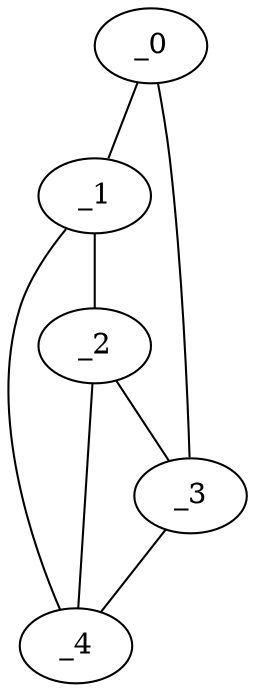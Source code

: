 graph WP1_0022 {
	_0	 [x="0.51361",
		y="2.93673"];
	_1	 [x="0.983545",
		y="0.558218"];
	_0 -- _1;
	_3	 [x="1.64665",
		y="0.389138"];
	_0 -- _3;
	_2	 [x="2.36578",
		y="2.90119"];
	_1 -- _2;
	_4	 [x="1.42832",
		y="1.79896"];
	_1 -- _4;
	_2 -- _3;
	_2 -- _4;
	_3 -- _4;
}
